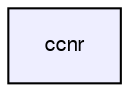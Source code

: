 digraph G {
  bgcolor=transparent;
  compound=true
  node [ fontsize="10", fontname="FreeSans"];
  edge [ labelfontsize="10", labelfontname="FreeSans"];
  dir_fd6e1ccf6823aefdd15c825850aedd0c [shape=box, label="ccnr", style="filled", fillcolor="#eeeeff", pencolor="black", URL="dir_fd6e1ccf6823aefdd15c825850aedd0c.html"];
}
